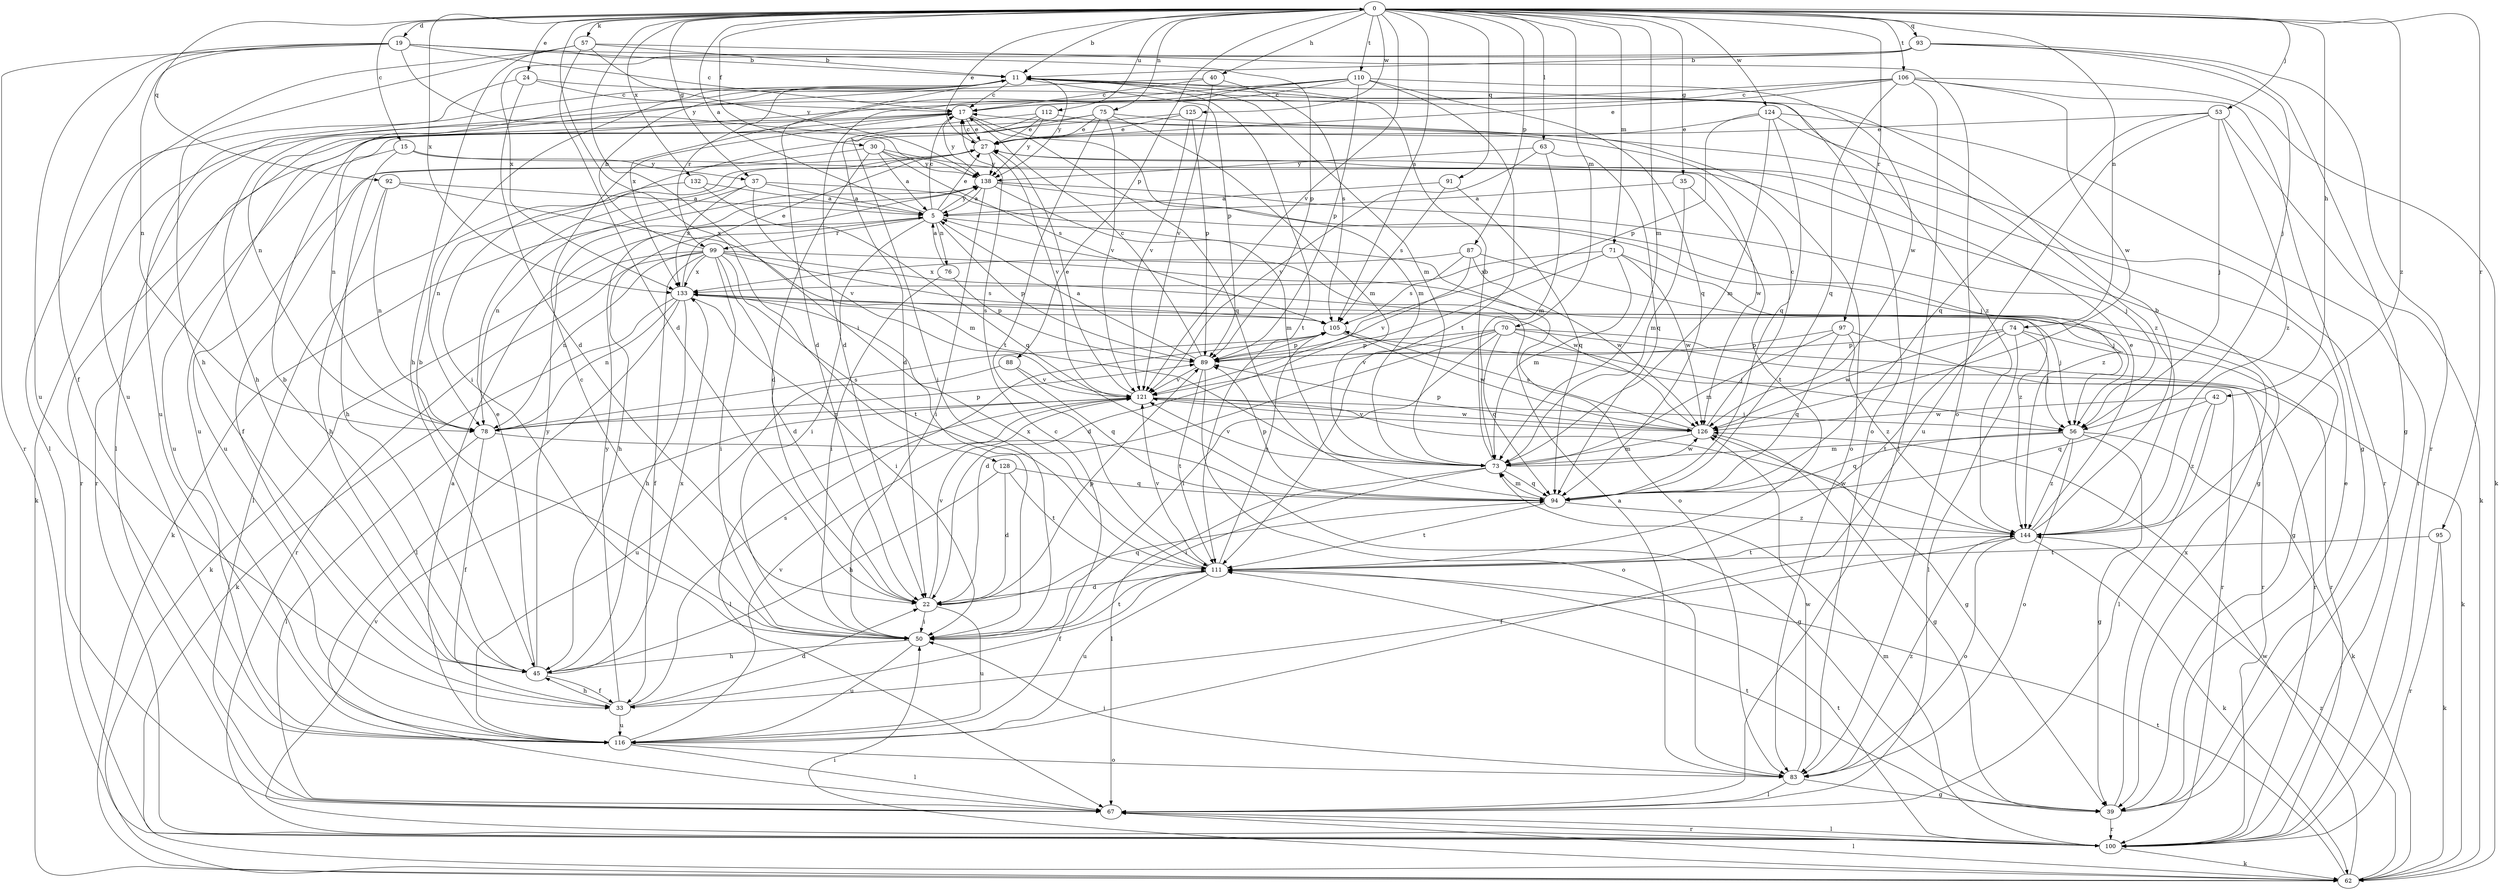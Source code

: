 strict digraph  {
0;
5;
11;
15;
17;
19;
22;
24;
27;
30;
33;
35;
37;
39;
40;
42;
45;
50;
53;
56;
57;
62;
63;
67;
70;
71;
73;
74;
75;
76;
78;
83;
87;
88;
89;
91;
92;
93;
94;
95;
97;
99;
100;
105;
106;
110;
111;
112;
116;
121;
124;
125;
126;
128;
132;
133;
138;
144;
0 -> 11  [label=b];
0 -> 15  [label=c];
0 -> 19  [label=d];
0 -> 24  [label=e];
0 -> 27  [label=e];
0 -> 30  [label=f];
0 -> 35  [label=g];
0 -> 37  [label=g];
0 -> 40  [label=h];
0 -> 42  [label=h];
0 -> 50  [label=i];
0 -> 53  [label=j];
0 -> 57  [label=k];
0 -> 63  [label=l];
0 -> 70  [label=m];
0 -> 71  [label=m];
0 -> 73  [label=m];
0 -> 74  [label=n];
0 -> 75  [label=n];
0 -> 87  [label=p];
0 -> 88  [label=p];
0 -> 91  [label=q];
0 -> 92  [label=q];
0 -> 93  [label=q];
0 -> 95  [label=r];
0 -> 97  [label=r];
0 -> 105  [label=s];
0 -> 106  [label=t];
0 -> 110  [label=t];
0 -> 112  [label=u];
0 -> 121  [label=v];
0 -> 124  [label=w];
0 -> 125  [label=w];
0 -> 128  [label=x];
0 -> 132  [label=x];
0 -> 133  [label=x];
0 -> 144  [label=z];
5 -> 0  [label=a];
5 -> 17  [label=c];
5 -> 27  [label=e];
5 -> 45  [label=h];
5 -> 50  [label=i];
5 -> 76  [label=n];
5 -> 83  [label=o];
5 -> 89  [label=p];
5 -> 99  [label=r];
5 -> 138  [label=y];
11 -> 17  [label=c];
11 -> 22  [label=d];
11 -> 73  [label=m];
11 -> 83  [label=o];
11 -> 89  [label=p];
11 -> 99  [label=r];
11 -> 111  [label=t];
11 -> 116  [label=u];
11 -> 138  [label=y];
15 -> 45  [label=h];
15 -> 116  [label=u];
15 -> 126  [label=w];
15 -> 37  [label=y];
17 -> 27  [label=e];
17 -> 62  [label=k];
17 -> 73  [label=m];
17 -> 94  [label=q];
17 -> 100  [label=r];
17 -> 116  [label=u];
17 -> 138  [label=y];
19 -> 11  [label=b];
19 -> 17  [label=c];
19 -> 33  [label=f];
19 -> 78  [label=n];
19 -> 89  [label=p];
19 -> 100  [label=r];
19 -> 116  [label=u];
19 -> 138  [label=y];
22 -> 50  [label=i];
22 -> 89  [label=p];
22 -> 94  [label=q];
22 -> 116  [label=u];
22 -> 121  [label=v];
24 -> 17  [label=c];
24 -> 22  [label=d];
24 -> 67  [label=l];
24 -> 144  [label=z];
27 -> 17  [label=c];
27 -> 78  [label=n];
27 -> 116  [label=u];
27 -> 121  [label=v];
27 -> 138  [label=y];
30 -> 5  [label=a];
30 -> 22  [label=d];
30 -> 33  [label=f];
30 -> 39  [label=g];
30 -> 105  [label=s];
30 -> 138  [label=y];
33 -> 22  [label=d];
33 -> 45  [label=h];
33 -> 105  [label=s];
33 -> 116  [label=u];
33 -> 138  [label=y];
35 -> 5  [label=a];
35 -> 73  [label=m];
35 -> 111  [label=t];
37 -> 5  [label=a];
37 -> 56  [label=j];
37 -> 78  [label=n];
37 -> 121  [label=v];
37 -> 133  [label=x];
39 -> 27  [label=e];
39 -> 100  [label=r];
39 -> 111  [label=t];
39 -> 133  [label=x];
40 -> 17  [label=c];
40 -> 45  [label=h];
40 -> 105  [label=s];
40 -> 121  [label=v];
42 -> 67  [label=l];
42 -> 94  [label=q];
42 -> 126  [label=w];
42 -> 144  [label=z];
45 -> 11  [label=b];
45 -> 27  [label=e];
45 -> 33  [label=f];
45 -> 133  [label=x];
45 -> 138  [label=y];
50 -> 11  [label=b];
50 -> 17  [label=c];
50 -> 45  [label=h];
50 -> 111  [label=t];
50 -> 116  [label=u];
53 -> 27  [label=e];
53 -> 56  [label=j];
53 -> 62  [label=k];
53 -> 94  [label=q];
53 -> 116  [label=u];
53 -> 144  [label=z];
56 -> 39  [label=g];
56 -> 62  [label=k];
56 -> 73  [label=m];
56 -> 83  [label=o];
56 -> 94  [label=q];
56 -> 144  [label=z];
57 -> 11  [label=b];
57 -> 22  [label=d];
57 -> 45  [label=h];
57 -> 83  [label=o];
57 -> 116  [label=u];
57 -> 138  [label=y];
62 -> 50  [label=i];
62 -> 67  [label=l];
62 -> 111  [label=t];
62 -> 126  [label=w];
62 -> 144  [label=z];
63 -> 73  [label=m];
63 -> 94  [label=q];
63 -> 121  [label=v];
63 -> 138  [label=y];
67 -> 100  [label=r];
70 -> 22  [label=d];
70 -> 50  [label=i];
70 -> 56  [label=j];
70 -> 62  [label=k];
70 -> 89  [label=p];
70 -> 94  [label=q];
70 -> 100  [label=r];
70 -> 121  [label=v];
71 -> 22  [label=d];
71 -> 56  [label=j];
71 -> 73  [label=m];
71 -> 126  [label=w];
71 -> 133  [label=x];
73 -> 11  [label=b];
73 -> 50  [label=i];
73 -> 67  [label=l];
73 -> 94  [label=q];
73 -> 121  [label=v];
73 -> 126  [label=w];
74 -> 56  [label=j];
74 -> 67  [label=l];
74 -> 89  [label=p];
74 -> 100  [label=r];
74 -> 111  [label=t];
74 -> 126  [label=w];
75 -> 27  [label=e];
75 -> 50  [label=i];
75 -> 73  [label=m];
75 -> 83  [label=o];
75 -> 100  [label=r];
75 -> 111  [label=t];
75 -> 121  [label=v];
76 -> 5  [label=a];
76 -> 50  [label=i];
76 -> 89  [label=p];
78 -> 33  [label=f];
78 -> 39  [label=g];
78 -> 67  [label=l];
78 -> 89  [label=p];
78 -> 105  [label=s];
83 -> 5  [label=a];
83 -> 39  [label=g];
83 -> 50  [label=i];
83 -> 67  [label=l];
83 -> 126  [label=w];
83 -> 144  [label=z];
87 -> 105  [label=s];
87 -> 121  [label=v];
87 -> 126  [label=w];
87 -> 133  [label=x];
87 -> 144  [label=z];
88 -> 94  [label=q];
88 -> 116  [label=u];
88 -> 121  [label=v];
89 -> 5  [label=a];
89 -> 17  [label=c];
89 -> 83  [label=o];
89 -> 111  [label=t];
89 -> 121  [label=v];
91 -> 5  [label=a];
91 -> 94  [label=q];
91 -> 105  [label=s];
92 -> 5  [label=a];
92 -> 45  [label=h];
92 -> 73  [label=m];
92 -> 78  [label=n];
93 -> 11  [label=b];
93 -> 39  [label=g];
93 -> 45  [label=h];
93 -> 56  [label=j];
93 -> 100  [label=r];
93 -> 133  [label=x];
94 -> 73  [label=m];
94 -> 89  [label=p];
94 -> 111  [label=t];
94 -> 144  [label=z];
95 -> 62  [label=k];
95 -> 100  [label=r];
95 -> 111  [label=t];
97 -> 73  [label=m];
97 -> 89  [label=p];
97 -> 94  [label=q];
97 -> 100  [label=r];
97 -> 144  [label=z];
99 -> 11  [label=b];
99 -> 22  [label=d];
99 -> 33  [label=f];
99 -> 39  [label=g];
99 -> 50  [label=i];
99 -> 62  [label=k];
99 -> 78  [label=n];
99 -> 100  [label=r];
99 -> 105  [label=s];
99 -> 111  [label=t];
99 -> 126  [label=w];
99 -> 133  [label=x];
100 -> 62  [label=k];
100 -> 67  [label=l];
100 -> 73  [label=m];
100 -> 111  [label=t];
100 -> 121  [label=v];
105 -> 89  [label=p];
105 -> 100  [label=r];
105 -> 126  [label=w];
106 -> 17  [label=c];
106 -> 27  [label=e];
106 -> 39  [label=g];
106 -> 62  [label=k];
106 -> 67  [label=l];
106 -> 78  [label=n];
106 -> 94  [label=q];
106 -> 126  [label=w];
110 -> 17  [label=c];
110 -> 22  [label=d];
110 -> 67  [label=l];
110 -> 89  [label=p];
110 -> 94  [label=q];
110 -> 111  [label=t];
110 -> 126  [label=w];
110 -> 133  [label=x];
111 -> 22  [label=d];
111 -> 33  [label=f];
111 -> 105  [label=s];
111 -> 116  [label=u];
111 -> 121  [label=v];
111 -> 133  [label=x];
112 -> 22  [label=d];
112 -> 27  [label=e];
112 -> 50  [label=i];
112 -> 100  [label=r];
112 -> 138  [label=y];
116 -> 5  [label=a];
116 -> 17  [label=c];
116 -> 67  [label=l];
116 -> 83  [label=o];
116 -> 121  [label=v];
121 -> 27  [label=e];
121 -> 39  [label=g];
121 -> 56  [label=j];
121 -> 67  [label=l];
121 -> 78  [label=n];
121 -> 126  [label=w];
124 -> 27  [label=e];
124 -> 73  [label=m];
124 -> 89  [label=p];
124 -> 94  [label=q];
124 -> 100  [label=r];
124 -> 144  [label=z];
125 -> 27  [label=e];
125 -> 78  [label=n];
125 -> 89  [label=p];
125 -> 121  [label=v];
126 -> 17  [label=c];
126 -> 39  [label=g];
126 -> 73  [label=m];
126 -> 89  [label=p];
126 -> 105  [label=s];
126 -> 121  [label=v];
128 -> 22  [label=d];
128 -> 45  [label=h];
128 -> 94  [label=q];
128 -> 111  [label=t];
132 -> 5  [label=a];
132 -> 67  [label=l];
132 -> 94  [label=q];
133 -> 27  [label=e];
133 -> 45  [label=h];
133 -> 50  [label=i];
133 -> 56  [label=j];
133 -> 62  [label=k];
133 -> 67  [label=l];
133 -> 78  [label=n];
133 -> 105  [label=s];
138 -> 5  [label=a];
138 -> 50  [label=i];
138 -> 56  [label=j];
138 -> 62  [label=k];
138 -> 73  [label=m];
138 -> 144  [label=z];
144 -> 11  [label=b];
144 -> 27  [label=e];
144 -> 33  [label=f];
144 -> 62  [label=k];
144 -> 83  [label=o];
144 -> 111  [label=t];
144 -> 126  [label=w];
}
